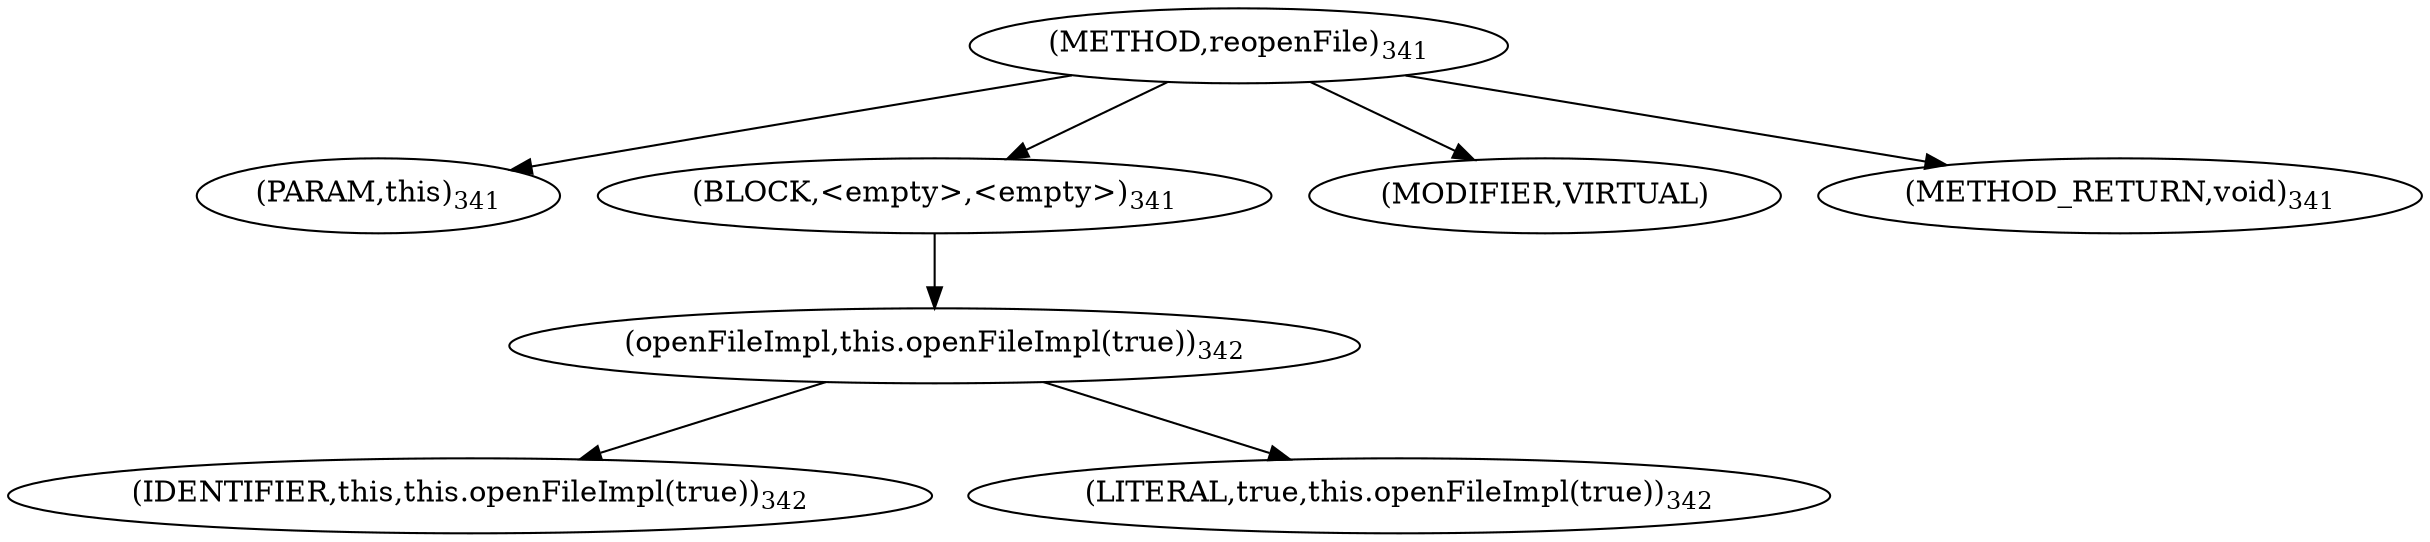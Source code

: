 digraph "reopenFile" {  
"685" [label = <(METHOD,reopenFile)<SUB>341</SUB>> ]
"44" [label = <(PARAM,this)<SUB>341</SUB>> ]
"686" [label = <(BLOCK,&lt;empty&gt;,&lt;empty&gt;)<SUB>341</SUB>> ]
"687" [label = <(openFileImpl,this.openFileImpl(true))<SUB>342</SUB>> ]
"43" [label = <(IDENTIFIER,this,this.openFileImpl(true))<SUB>342</SUB>> ]
"688" [label = <(LITERAL,true,this.openFileImpl(true))<SUB>342</SUB>> ]
"689" [label = <(MODIFIER,VIRTUAL)> ]
"690" [label = <(METHOD_RETURN,void)<SUB>341</SUB>> ]
  "685" -> "44" 
  "685" -> "686" 
  "685" -> "689" 
  "685" -> "690" 
  "686" -> "687" 
  "687" -> "43" 
  "687" -> "688" 
}
